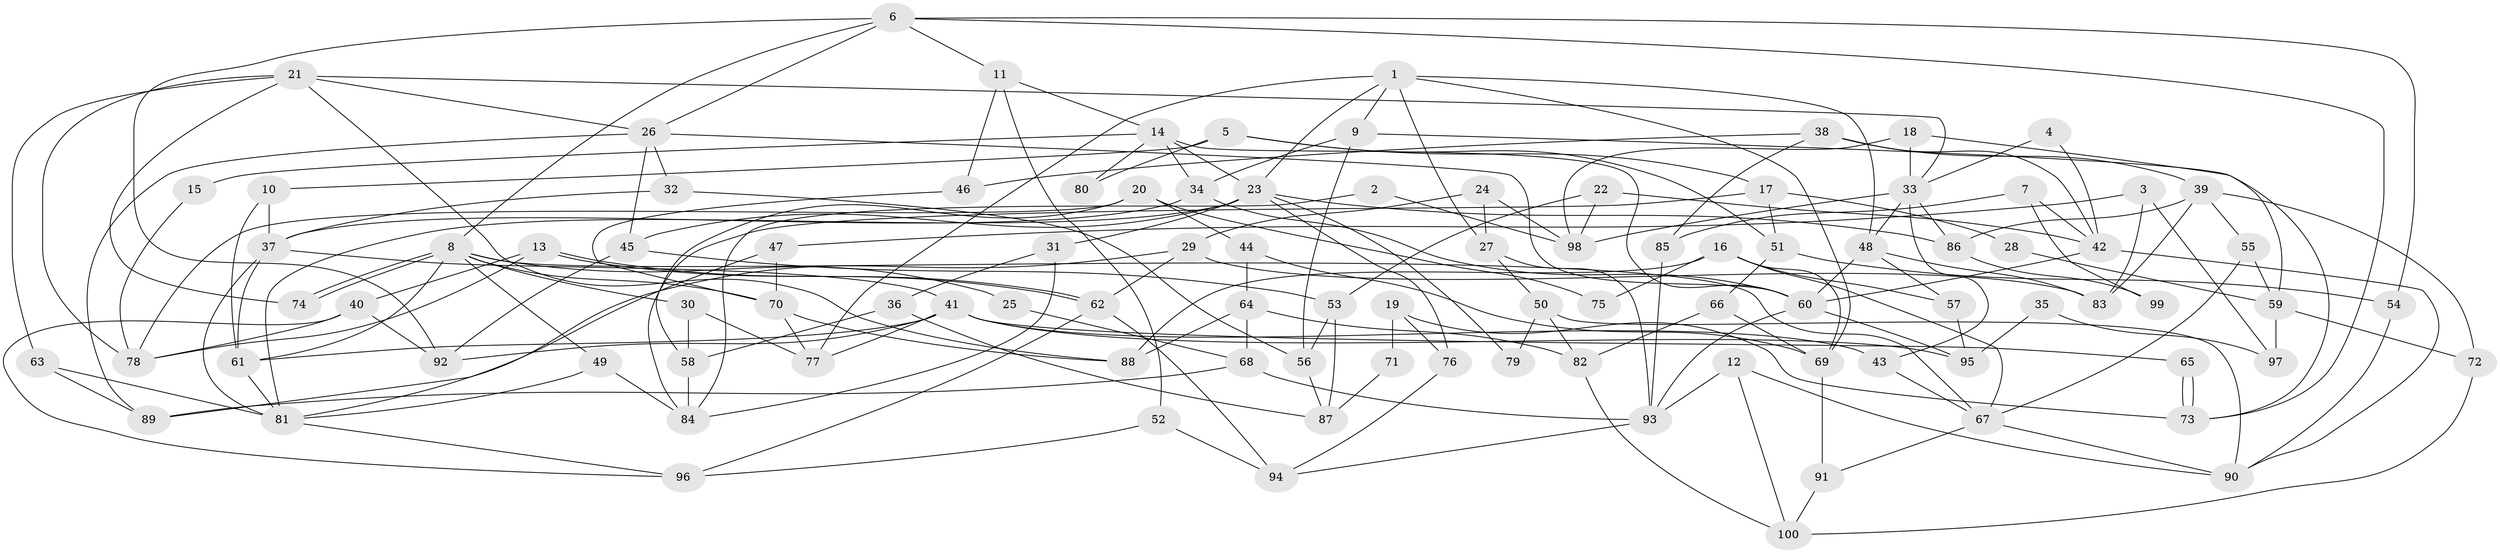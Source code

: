 // Generated by graph-tools (version 1.1) at 2025/11/02/21/25 10:11:15]
// undirected, 100 vertices, 200 edges
graph export_dot {
graph [start="1"]
  node [color=gray90,style=filled];
  1;
  2;
  3;
  4;
  5;
  6;
  7;
  8;
  9;
  10;
  11;
  12;
  13;
  14;
  15;
  16;
  17;
  18;
  19;
  20;
  21;
  22;
  23;
  24;
  25;
  26;
  27;
  28;
  29;
  30;
  31;
  32;
  33;
  34;
  35;
  36;
  37;
  38;
  39;
  40;
  41;
  42;
  43;
  44;
  45;
  46;
  47;
  48;
  49;
  50;
  51;
  52;
  53;
  54;
  55;
  56;
  57;
  58;
  59;
  60;
  61;
  62;
  63;
  64;
  65;
  66;
  67;
  68;
  69;
  70;
  71;
  72;
  73;
  74;
  75;
  76;
  77;
  78;
  79;
  80;
  81;
  82;
  83;
  84;
  85;
  86;
  87;
  88;
  89;
  90;
  91;
  92;
  93;
  94;
  95;
  96;
  97;
  98;
  99;
  100;
  1 -- 77;
  1 -- 23;
  1 -- 9;
  1 -- 27;
  1 -- 48;
  1 -- 69;
  2 -- 84;
  2 -- 98;
  3 -- 47;
  3 -- 83;
  3 -- 97;
  4 -- 42;
  4 -- 33;
  5 -- 10;
  5 -- 17;
  5 -- 51;
  5 -- 80;
  6 -- 8;
  6 -- 26;
  6 -- 11;
  6 -- 54;
  6 -- 73;
  6 -- 92;
  7 -- 42;
  7 -- 85;
  7 -- 99;
  8 -- 49;
  8 -- 74;
  8 -- 74;
  8 -- 25;
  8 -- 30;
  8 -- 61;
  8 -- 67;
  8 -- 70;
  9 -- 73;
  9 -- 34;
  9 -- 56;
  10 -- 37;
  10 -- 61;
  11 -- 14;
  11 -- 46;
  11 -- 52;
  12 -- 93;
  12 -- 90;
  12 -- 100;
  13 -- 78;
  13 -- 62;
  13 -- 62;
  13 -- 40;
  14 -- 60;
  14 -- 34;
  14 -- 15;
  14 -- 23;
  14 -- 80;
  15 -- 78;
  16 -- 57;
  16 -- 67;
  16 -- 69;
  16 -- 75;
  16 -- 88;
  17 -- 84;
  17 -- 51;
  17 -- 28;
  18 -- 98;
  18 -- 59;
  18 -- 33;
  19 -- 76;
  19 -- 73;
  19 -- 71;
  20 -- 44;
  20 -- 78;
  20 -- 58;
  20 -- 75;
  21 -- 33;
  21 -- 26;
  21 -- 63;
  21 -- 74;
  21 -- 78;
  21 -- 88;
  22 -- 98;
  22 -- 53;
  22 -- 42;
  23 -- 81;
  23 -- 31;
  23 -- 45;
  23 -- 76;
  23 -- 79;
  23 -- 86;
  24 -- 29;
  24 -- 27;
  24 -- 98;
  25 -- 68;
  26 -- 45;
  26 -- 60;
  26 -- 32;
  26 -- 89;
  27 -- 93;
  27 -- 50;
  28 -- 59;
  29 -- 83;
  29 -- 62;
  29 -- 89;
  30 -- 77;
  30 -- 58;
  31 -- 36;
  31 -- 84;
  32 -- 37;
  32 -- 56;
  33 -- 48;
  33 -- 43;
  33 -- 86;
  33 -- 98;
  34 -- 37;
  34 -- 60;
  35 -- 97;
  35 -- 95;
  36 -- 58;
  36 -- 87;
  37 -- 81;
  37 -- 61;
  37 -- 41;
  38 -- 42;
  38 -- 46;
  38 -- 39;
  38 -- 85;
  39 -- 86;
  39 -- 55;
  39 -- 72;
  39 -- 83;
  40 -- 96;
  40 -- 78;
  40 -- 92;
  41 -- 92;
  41 -- 43;
  41 -- 61;
  41 -- 65;
  41 -- 77;
  41 -- 95;
  42 -- 90;
  42 -- 60;
  43 -- 67;
  44 -- 69;
  44 -- 64;
  45 -- 92;
  45 -- 53;
  46 -- 70;
  47 -- 70;
  47 -- 81;
  48 -- 60;
  48 -- 57;
  48 -- 83;
  49 -- 84;
  49 -- 81;
  50 -- 82;
  50 -- 79;
  50 -- 90;
  51 -- 54;
  51 -- 66;
  52 -- 96;
  52 -- 94;
  53 -- 56;
  53 -- 87;
  54 -- 90;
  55 -- 67;
  55 -- 59;
  56 -- 87;
  57 -- 95;
  58 -- 84;
  59 -- 72;
  59 -- 97;
  60 -- 93;
  60 -- 95;
  61 -- 81;
  62 -- 94;
  62 -- 96;
  63 -- 89;
  63 -- 81;
  64 -- 82;
  64 -- 88;
  64 -- 68;
  65 -- 73;
  65 -- 73;
  66 -- 69;
  66 -- 82;
  67 -- 90;
  67 -- 91;
  68 -- 89;
  68 -- 93;
  69 -- 91;
  70 -- 88;
  70 -- 77;
  71 -- 87;
  72 -- 100;
  76 -- 94;
  81 -- 96;
  82 -- 100;
  85 -- 93;
  86 -- 99;
  91 -- 100;
  93 -- 94;
}
